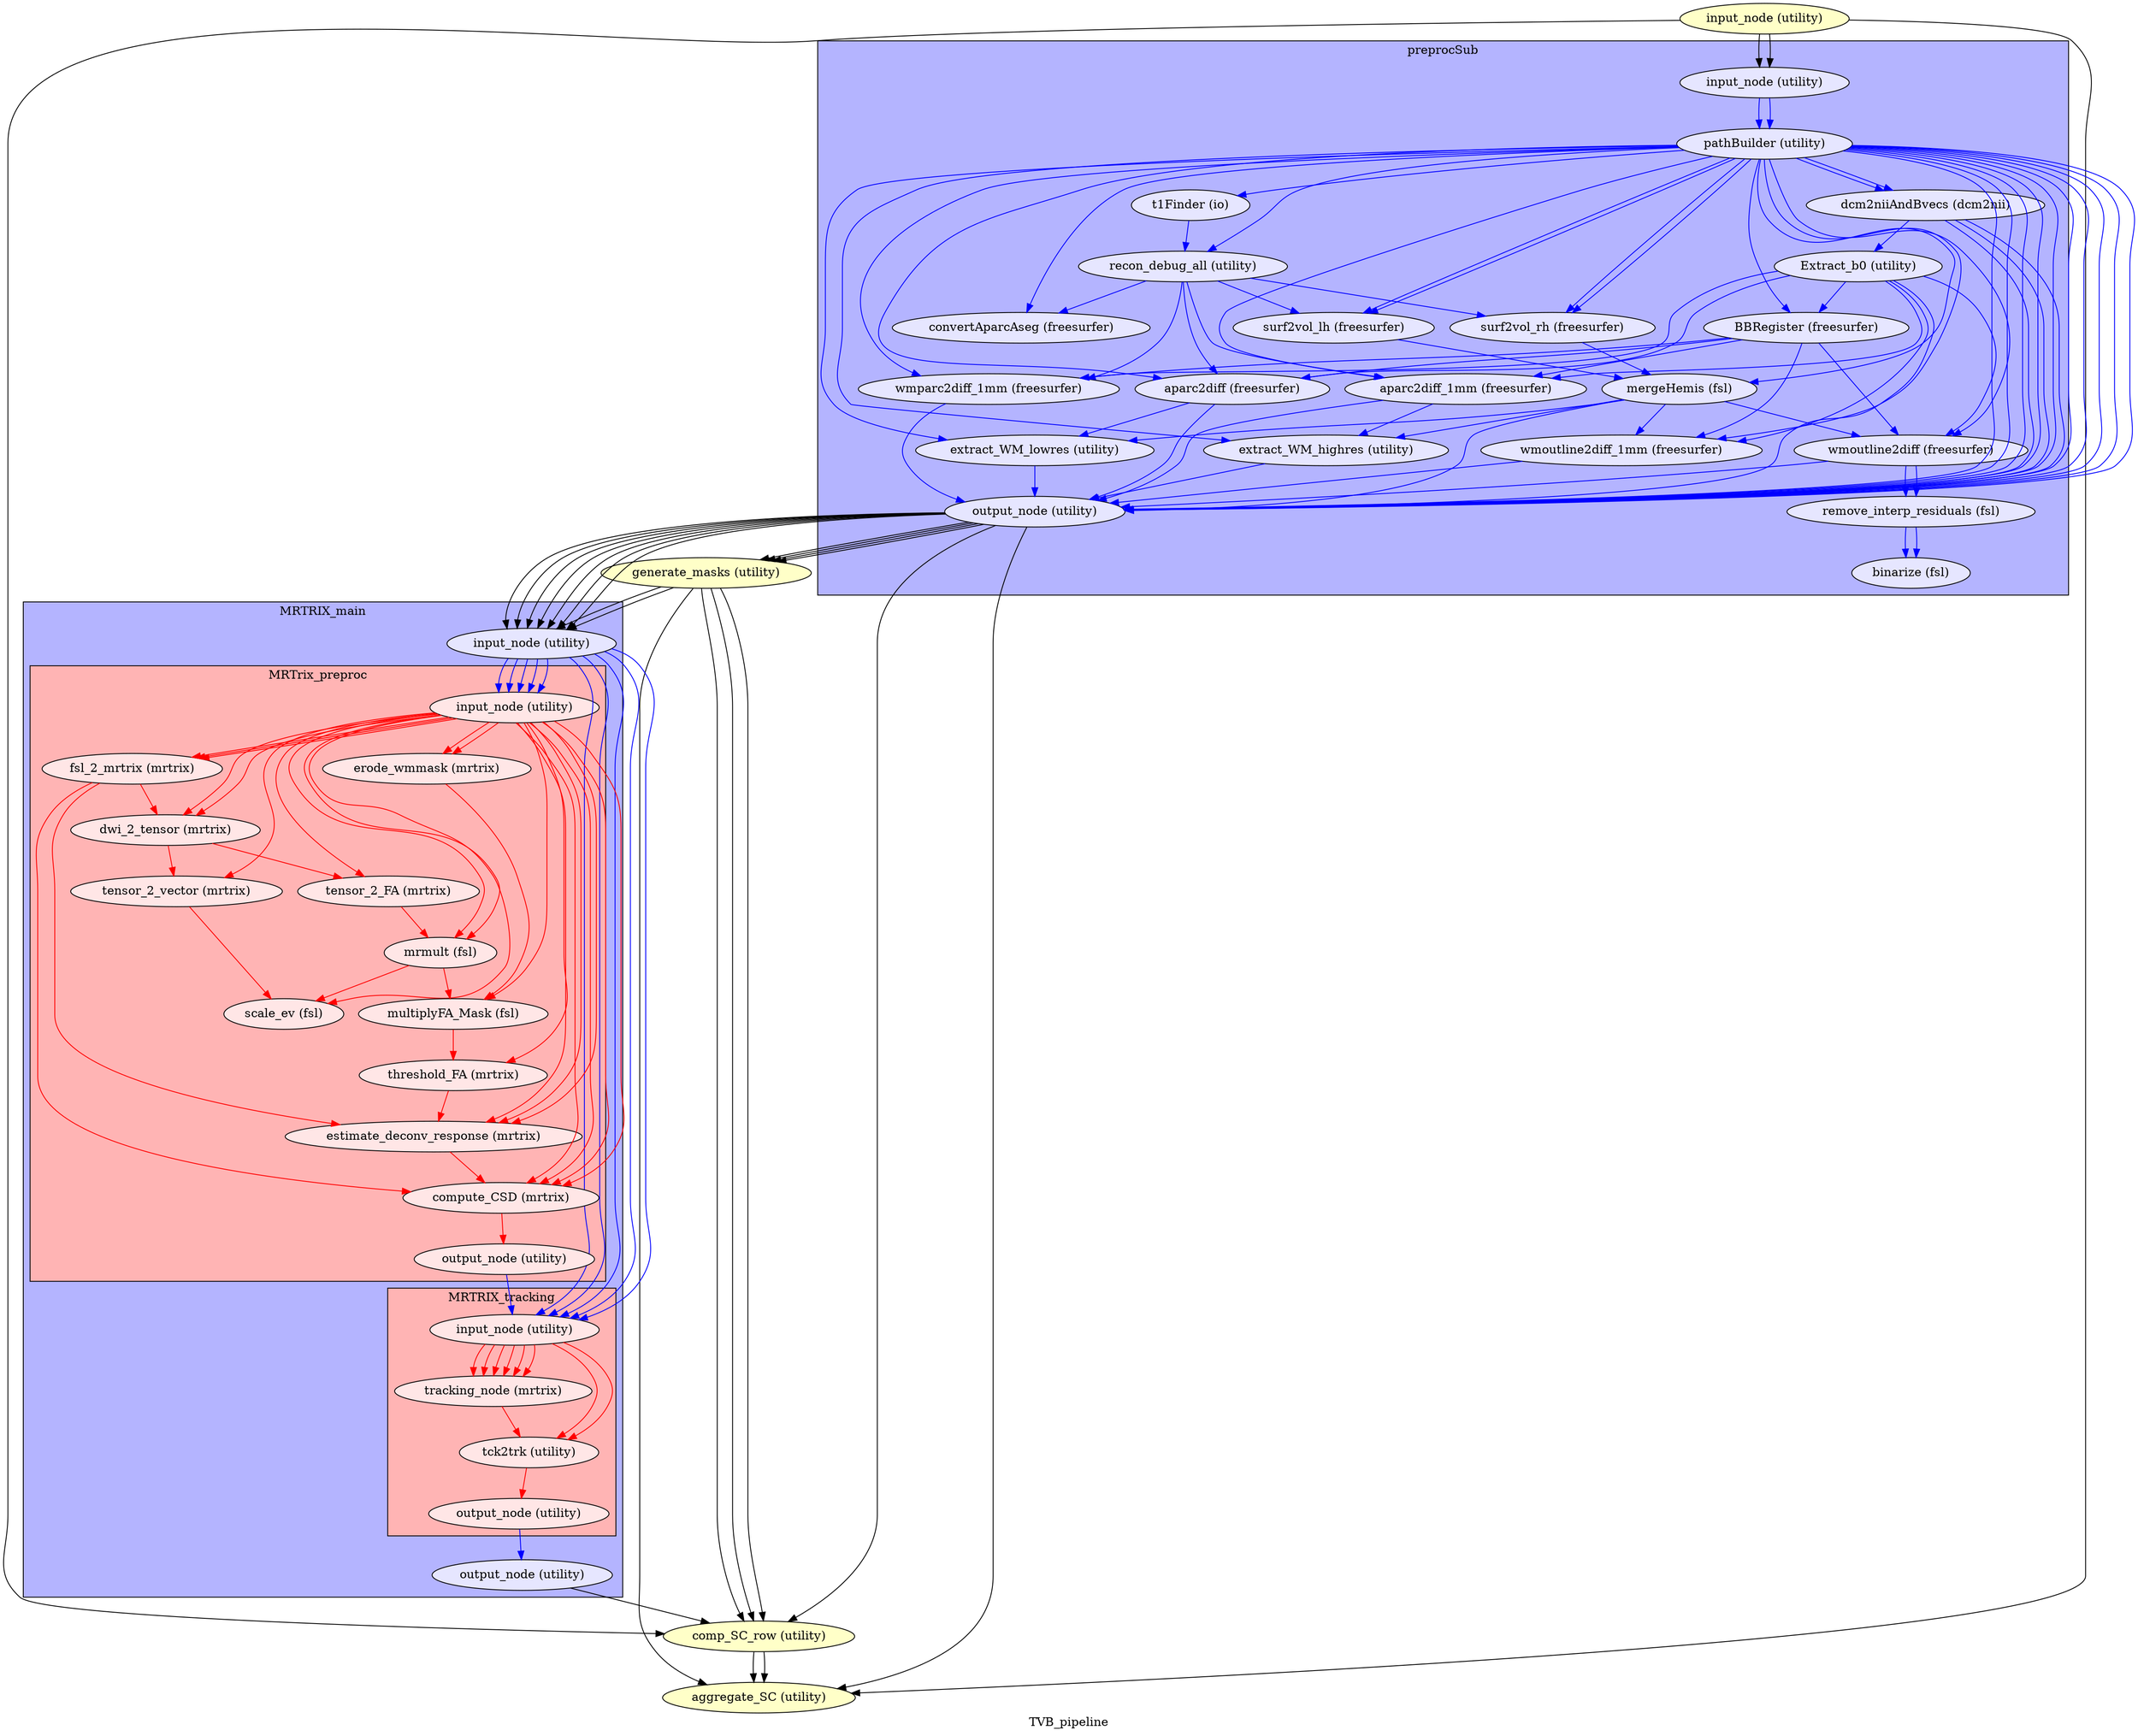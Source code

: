 digraph TVB_pipeline{
  label="TVB_pipeline";
  TVB_pipeline_input_node[label="input_node (utility)", style=filled, fillcolor="#FFFFC8"];
  TVB_pipeline_generate_masks[label="generate_masks (utility)", style=filled, fillcolor="#FFFFC8"];
  TVB_pipeline_comp_SC_row[label="comp_SC_row (utility)", style=filled, fillcolor="#FFFFC8"];
  TVB_pipeline_aggregate_SC[label="aggregate_SC (utility)", style=filled, fillcolor="#FFFFC8"];
  TVB_pipeline_input_node -> TVB_pipeline_comp_SC_row;
  TVB_pipeline_input_node -> TVB_pipeline_aggregate_SC;
  subgraph cluster_TVB_pipeline_preprocSub {
      edge [color="#0000FF"];
      style=filled;
      fillcolor="#B4B4FF";
      label="preprocSub";
    TVB_pipeline_preprocSub_input_node[label="input_node (utility)", style=filled, fillcolor="#E6E6FF"];
    TVB_pipeline_preprocSub_pathBuilder[label="pathBuilder (utility)", style=filled, fillcolor="#E6E6FF"];
    TVB_pipeline_preprocSub_t1Finder[label="t1Finder (io)", style=filled, fillcolor="#E6E6FF"];
    TVB_pipeline_preprocSub_dcm2niiAndBvecs[label="dcm2niiAndBvecs (dcm2nii)", style=filled, fillcolor="#E6E6FF"];
    TVB_pipeline_preprocSub_Extract_b0[label="Extract_b0 (utility)", style=filled, fillcolor="#E6E6FF"];
    TVB_pipeline_preprocSub_BBRegister[label="BBRegister (freesurfer)", style=filled, fillcolor="#E6E6FF"];
    TVB_pipeline_preprocSub_recon_debug_all[label="recon_debug_all (utility)", style=filled, fillcolor="#E6E6FF"];
    TVB_pipeline_preprocSub_surf2vol_lh[label="surf2vol_lh (freesurfer)", style=filled, fillcolor="#E6E6FF"];
    TVB_pipeline_preprocSub_aparc2diff_1mm[label="aparc2diff_1mm (freesurfer)", style=filled, fillcolor="#E6E6FF"];
    TVB_pipeline_preprocSub_aparc2diff[label="aparc2diff (freesurfer)", style=filled, fillcolor="#E6E6FF"];
    TVB_pipeline_preprocSub_surf2vol_rh[label="surf2vol_rh (freesurfer)", style=filled, fillcolor="#E6E6FF"];
    TVB_pipeline_preprocSub_mergeHemis[label="mergeHemis (fsl)", style=filled, fillcolor="#E6E6FF"];
    TVB_pipeline_preprocSub_extract_WM_highres[label="extract_WM_highres (utility)", style=filled, fillcolor="#E6E6FF"];
    TVB_pipeline_preprocSub_wmoutline2diff_1mm[label="wmoutline2diff_1mm (freesurfer)", style=filled, fillcolor="#E6E6FF"];
    TVB_pipeline_preprocSub_extract_WM_lowres[label="extract_WM_lowres (utility)", style=filled, fillcolor="#E6E6FF"];
    TVB_pipeline_preprocSub_wmoutline2diff[label="wmoutline2diff (freesurfer)", style=filled, fillcolor="#E6E6FF"];
    TVB_pipeline_preprocSub_remove_interp_residuals[label="remove_interp_residuals (fsl)", style=filled, fillcolor="#E6E6FF"];
    TVB_pipeline_preprocSub_binarize[label="binarize (fsl)", style=filled, fillcolor="#E6E6FF"];
    TVB_pipeline_preprocSub_wmparc2diff_1mm[label="wmparc2diff_1mm (freesurfer)", style=filled, fillcolor="#E6E6FF"];
    TVB_pipeline_preprocSub_output_node[label="output_node (utility)", style=filled, fillcolor="#E6E6FF"];
    TVB_pipeline_preprocSub_convertAparcAseg[label="convertAparcAseg (freesurfer)", style=filled, fillcolor="#E6E6FF"];
    TVB_pipeline_preprocSub_input_node -> TVB_pipeline_preprocSub_pathBuilder;
    TVB_pipeline_preprocSub_input_node -> TVB_pipeline_preprocSub_pathBuilder;
    TVB_pipeline_preprocSub_pathBuilder -> TVB_pipeline_preprocSub_convertAparcAseg;
    TVB_pipeline_preprocSub_pathBuilder -> TVB_pipeline_preprocSub_wmparc2diff_1mm;
    TVB_pipeline_preprocSub_pathBuilder -> TVB_pipeline_preprocSub_surf2vol_rh;
    TVB_pipeline_preprocSub_pathBuilder -> TVB_pipeline_preprocSub_surf2vol_rh;
    TVB_pipeline_preprocSub_pathBuilder -> TVB_pipeline_preprocSub_aparc2diff;
    TVB_pipeline_preprocSub_pathBuilder -> TVB_pipeline_preprocSub_recon_debug_all;
    TVB_pipeline_preprocSub_pathBuilder -> TVB_pipeline_preprocSub_wmoutline2diff_1mm;
    TVB_pipeline_preprocSub_pathBuilder -> TVB_pipeline_preprocSub_t1Finder;
    TVB_pipeline_preprocSub_pathBuilder -> TVB_pipeline_preprocSub_aparc2diff_1mm;
    TVB_pipeline_preprocSub_pathBuilder -> TVB_pipeline_preprocSub_output_node;
    TVB_pipeline_preprocSub_pathBuilder -> TVB_pipeline_preprocSub_output_node;
    TVB_pipeline_preprocSub_pathBuilder -> TVB_pipeline_preprocSub_output_node;
    TVB_pipeline_preprocSub_pathBuilder -> TVB_pipeline_preprocSub_output_node;
    TVB_pipeline_preprocSub_pathBuilder -> TVB_pipeline_preprocSub_output_node;
    TVB_pipeline_preprocSub_pathBuilder -> TVB_pipeline_preprocSub_output_node;
    TVB_pipeline_preprocSub_pathBuilder -> TVB_pipeline_preprocSub_output_node;
    TVB_pipeline_preprocSub_pathBuilder -> TVB_pipeline_preprocSub_output_node;
    TVB_pipeline_preprocSub_pathBuilder -> TVB_pipeline_preprocSub_output_node;
    TVB_pipeline_preprocSub_pathBuilder -> TVB_pipeline_preprocSub_output_node;
    TVB_pipeline_preprocSub_pathBuilder -> TVB_pipeline_preprocSub_BBRegister;
    TVB_pipeline_preprocSub_pathBuilder -> TVB_pipeline_preprocSub_wmoutline2diff;
    TVB_pipeline_preprocSub_pathBuilder -> TVB_pipeline_preprocSub_dcm2niiAndBvecs;
    TVB_pipeline_preprocSub_pathBuilder -> TVB_pipeline_preprocSub_dcm2niiAndBvecs;
    TVB_pipeline_preprocSub_pathBuilder -> TVB_pipeline_preprocSub_extract_WM_highres;
    TVB_pipeline_preprocSub_pathBuilder -> TVB_pipeline_preprocSub_surf2vol_lh;
    TVB_pipeline_preprocSub_pathBuilder -> TVB_pipeline_preprocSub_surf2vol_lh;
    TVB_pipeline_preprocSub_pathBuilder -> TVB_pipeline_preprocSub_extract_WM_lowres;
    TVB_pipeline_preprocSub_pathBuilder -> TVB_pipeline_preprocSub_mergeHemis;
    TVB_pipeline_preprocSub_t1Finder -> TVB_pipeline_preprocSub_recon_debug_all;
    TVB_pipeline_preprocSub_dcm2niiAndBvecs -> TVB_pipeline_preprocSub_Extract_b0;
    TVB_pipeline_preprocSub_dcm2niiAndBvecs -> TVB_pipeline_preprocSub_output_node;
    TVB_pipeline_preprocSub_dcm2niiAndBvecs -> TVB_pipeline_preprocSub_output_node;
    TVB_pipeline_preprocSub_dcm2niiAndBvecs -> TVB_pipeline_preprocSub_output_node;
    TVB_pipeline_preprocSub_Extract_b0 -> TVB_pipeline_preprocSub_wmparc2diff_1mm;
    TVB_pipeline_preprocSub_Extract_b0 -> TVB_pipeline_preprocSub_aparc2diff;
    TVB_pipeline_preprocSub_Extract_b0 -> TVB_pipeline_preprocSub_output_node;
    TVB_pipeline_preprocSub_Extract_b0 -> TVB_pipeline_preprocSub_aparc2diff_1mm;
    TVB_pipeline_preprocSub_Extract_b0 -> TVB_pipeline_preprocSub_wmoutline2diff_1mm;
    TVB_pipeline_preprocSub_Extract_b0 -> TVB_pipeline_preprocSub_wmoutline2diff;
    TVB_pipeline_preprocSub_Extract_b0 -> TVB_pipeline_preprocSub_BBRegister;
    TVB_pipeline_preprocSub_BBRegister -> TVB_pipeline_preprocSub_aparc2diff;
    TVB_pipeline_preprocSub_BBRegister -> TVB_pipeline_preprocSub_wmparc2diff_1mm;
    TVB_pipeline_preprocSub_BBRegister -> TVB_pipeline_preprocSub_aparc2diff_1mm;
    TVB_pipeline_preprocSub_BBRegister -> TVB_pipeline_preprocSub_wmoutline2diff_1mm;
    TVB_pipeline_preprocSub_BBRegister -> TVB_pipeline_preprocSub_wmoutline2diff;
    TVB_pipeline_preprocSub_recon_debug_all -> TVB_pipeline_preprocSub_convertAparcAseg;
    TVB_pipeline_preprocSub_recon_debug_all -> TVB_pipeline_preprocSub_surf2vol_rh;
    TVB_pipeline_preprocSub_recon_debug_all -> TVB_pipeline_preprocSub_wmparc2diff_1mm;
    TVB_pipeline_preprocSub_recon_debug_all -> TVB_pipeline_preprocSub_surf2vol_lh;
    TVB_pipeline_preprocSub_recon_debug_all -> TVB_pipeline_preprocSub_aparc2diff_1mm;
    TVB_pipeline_preprocSub_recon_debug_all -> TVB_pipeline_preprocSub_aparc2diff;
    TVB_pipeline_preprocSub_surf2vol_lh -> TVB_pipeline_preprocSub_mergeHemis;
    TVB_pipeline_preprocSub_aparc2diff_1mm -> TVB_pipeline_preprocSub_extract_WM_highres;
    TVB_pipeline_preprocSub_aparc2diff_1mm -> TVB_pipeline_preprocSub_output_node;
    TVB_pipeline_preprocSub_aparc2diff -> TVB_pipeline_preprocSub_extract_WM_lowres;
    TVB_pipeline_preprocSub_aparc2diff -> TVB_pipeline_preprocSub_output_node;
    TVB_pipeline_preprocSub_surf2vol_rh -> TVB_pipeline_preprocSub_mergeHemis;
    TVB_pipeline_preprocSub_mergeHemis -> TVB_pipeline_preprocSub_extract_WM_highres;
    TVB_pipeline_preprocSub_mergeHemis -> TVB_pipeline_preprocSub_output_node;
    TVB_pipeline_preprocSub_mergeHemis -> TVB_pipeline_preprocSub_wmoutline2diff_1mm;
    TVB_pipeline_preprocSub_mergeHemis -> TVB_pipeline_preprocSub_extract_WM_lowres;
    TVB_pipeline_preprocSub_mergeHemis -> TVB_pipeline_preprocSub_wmoutline2diff;
    TVB_pipeline_preprocSub_extract_WM_highres -> TVB_pipeline_preprocSub_output_node;
    TVB_pipeline_preprocSub_wmoutline2diff_1mm -> TVB_pipeline_preprocSub_output_node;
    TVB_pipeline_preprocSub_extract_WM_lowres -> TVB_pipeline_preprocSub_output_node;
    TVB_pipeline_preprocSub_wmoutline2diff -> TVB_pipeline_preprocSub_remove_interp_residuals;
    TVB_pipeline_preprocSub_wmoutline2diff -> TVB_pipeline_preprocSub_remove_interp_residuals;
    TVB_pipeline_preprocSub_wmoutline2diff -> TVB_pipeline_preprocSub_output_node;
    TVB_pipeline_preprocSub_remove_interp_residuals -> TVB_pipeline_preprocSub_binarize;
    TVB_pipeline_preprocSub_remove_interp_residuals -> TVB_pipeline_preprocSub_binarize;
    TVB_pipeline_preprocSub_wmparc2diff_1mm -> TVB_pipeline_preprocSub_output_node;
  }
  TVB_pipeline_generate_masks -> TVB_pipeline_aggregate_SC;
  TVB_pipeline_generate_masks -> TVB_pipeline_comp_SC_row;
  TVB_pipeline_generate_masks -> TVB_pipeline_comp_SC_row;
  TVB_pipeline_generate_masks -> TVB_pipeline_comp_SC_row;
  subgraph cluster_TVB_pipeline_MRTRIX_main {
      edge [color="#0000FF"];
      style=filled;
      fillcolor="#B4B4FF";
      label="MRTRIX_main";
    TVB_pipeline_MRTRIX_main_input_node[label="input_node (utility)", style=filled, fillcolor="#E6E6FF"];
    TVB_pipeline_MRTRIX_main_output_node[label="output_node (utility)", style=filled, fillcolor="#E6E6FF"];
    subgraph cluster_TVB_pipeline_MRTRIX_main_MRTrix_preproc {
            edge [color="#FF0000"];
            style=filled;
            fillcolor="#FFB4B4";
            label="MRTrix_preproc";
        TVB_pipeline_MRTRIX_main_MRTrix_preproc_input_node[label="input_node (utility)", style=filled, fillcolor="#FFE6E6"];
        TVB_pipeline_MRTRIX_main_MRTrix_preproc_fsl_2_mrtrix[label="fsl_2_mrtrix (mrtrix)", style=filled, fillcolor="#FFE6E6"];
        TVB_pipeline_MRTRIX_main_MRTrix_preproc_dwi_2_tensor[label="dwi_2_tensor (mrtrix)", style=filled, fillcolor="#FFE6E6"];
        TVB_pipeline_MRTRIX_main_MRTrix_preproc_tensor_2_vector[label="tensor_2_vector (mrtrix)", style=filled, fillcolor="#FFE6E6"];
        TVB_pipeline_MRTRIX_main_MRTrix_preproc_tensor_2_FA[label="tensor_2_FA (mrtrix)", style=filled, fillcolor="#FFE6E6"];
        TVB_pipeline_MRTRIX_main_MRTrix_preproc_mrmult[label="mrmult (fsl)", style=filled, fillcolor="#FFE6E6"];
        TVB_pipeline_MRTRIX_main_MRTrix_preproc_scale_ev[label="scale_ev (fsl)", style=filled, fillcolor="#FFE6E6"];
        TVB_pipeline_MRTRIX_main_MRTrix_preproc_erode_wmmask[label="erode_wmmask (mrtrix)", style=filled, fillcolor="#FFE6E6"];
        TVB_pipeline_MRTRIX_main_MRTrix_preproc_multiplyFA_Mask[label="multiplyFA_Mask (fsl)", style=filled, fillcolor="#FFE6E6"];
        TVB_pipeline_MRTRIX_main_MRTrix_preproc_threshold_FA[label="threshold_FA (mrtrix)", style=filled, fillcolor="#FFE6E6"];
        TVB_pipeline_MRTRIX_main_MRTrix_preproc_estimate_deconv_response[label="estimate_deconv_response (mrtrix)", style=filled, fillcolor="#FFE6E6"];
        TVB_pipeline_MRTRIX_main_MRTrix_preproc_compute_CSD[label="compute_CSD (mrtrix)", style=filled, fillcolor="#FFE6E6"];
        TVB_pipeline_MRTRIX_main_MRTrix_preproc_output_node[label="output_node (utility)", style=filled, fillcolor="#FFE6E6"];
        TVB_pipeline_MRTRIX_main_MRTrix_preproc_input_node -> TVB_pipeline_MRTRIX_main_MRTrix_preproc_multiplyFA_Mask;
        TVB_pipeline_MRTRIX_main_MRTrix_preproc_input_node -> TVB_pipeline_MRTRIX_main_MRTrix_preproc_threshold_FA;
        TVB_pipeline_MRTRIX_main_MRTrix_preproc_input_node -> TVB_pipeline_MRTRIX_main_MRTrix_preproc_erode_wmmask;
        TVB_pipeline_MRTRIX_main_MRTrix_preproc_input_node -> TVB_pipeline_MRTRIX_main_MRTrix_preproc_erode_wmmask;
        TVB_pipeline_MRTRIX_main_MRTrix_preproc_input_node -> TVB_pipeline_MRTRIX_main_MRTrix_preproc_estimate_deconv_response;
        TVB_pipeline_MRTRIX_main_MRTrix_preproc_input_node -> TVB_pipeline_MRTRIX_main_MRTrix_preproc_estimate_deconv_response;
        TVB_pipeline_MRTRIX_main_MRTrix_preproc_input_node -> TVB_pipeline_MRTRIX_main_MRTrix_preproc_estimate_deconv_response;
        TVB_pipeline_MRTRIX_main_MRTrix_preproc_input_node -> TVB_pipeline_MRTRIX_main_MRTrix_preproc_mrmult;
        TVB_pipeline_MRTRIX_main_MRTrix_preproc_input_node -> TVB_pipeline_MRTRIX_main_MRTrix_preproc_mrmult;
        TVB_pipeline_MRTRIX_main_MRTrix_preproc_input_node -> TVB_pipeline_MRTRIX_main_MRTrix_preproc_dwi_2_tensor;
        TVB_pipeline_MRTRIX_main_MRTrix_preproc_input_node -> TVB_pipeline_MRTRIX_main_MRTrix_preproc_dwi_2_tensor;
        TVB_pipeline_MRTRIX_main_MRTrix_preproc_input_node -> TVB_pipeline_MRTRIX_main_MRTrix_preproc_fsl_2_mrtrix;
        TVB_pipeline_MRTRIX_main_MRTrix_preproc_input_node -> TVB_pipeline_MRTRIX_main_MRTrix_preproc_fsl_2_mrtrix;
        TVB_pipeline_MRTRIX_main_MRTrix_preproc_input_node -> TVB_pipeline_MRTRIX_main_MRTrix_preproc_fsl_2_mrtrix;
        TVB_pipeline_MRTRIX_main_MRTrix_preproc_input_node -> TVB_pipeline_MRTRIX_main_MRTrix_preproc_scale_ev;
        TVB_pipeline_MRTRIX_main_MRTrix_preproc_input_node -> TVB_pipeline_MRTRIX_main_MRTrix_preproc_compute_CSD;
        TVB_pipeline_MRTRIX_main_MRTrix_preproc_input_node -> TVB_pipeline_MRTRIX_main_MRTrix_preproc_compute_CSD;
        TVB_pipeline_MRTRIX_main_MRTrix_preproc_input_node -> TVB_pipeline_MRTRIX_main_MRTrix_preproc_compute_CSD;
        TVB_pipeline_MRTRIX_main_MRTrix_preproc_input_node -> TVB_pipeline_MRTRIX_main_MRTrix_preproc_compute_CSD;
        TVB_pipeline_MRTRIX_main_MRTrix_preproc_input_node -> TVB_pipeline_MRTRIX_main_MRTrix_preproc_tensor_2_vector;
        TVB_pipeline_MRTRIX_main_MRTrix_preproc_input_node -> TVB_pipeline_MRTRIX_main_MRTrix_preproc_tensor_2_FA;
        TVB_pipeline_MRTRIX_main_MRTrix_preproc_fsl_2_mrtrix -> TVB_pipeline_MRTRIX_main_MRTrix_preproc_compute_CSD;
        TVB_pipeline_MRTRIX_main_MRTrix_preproc_fsl_2_mrtrix -> TVB_pipeline_MRTRIX_main_MRTrix_preproc_dwi_2_tensor;
        TVB_pipeline_MRTRIX_main_MRTrix_preproc_fsl_2_mrtrix -> TVB_pipeline_MRTRIX_main_MRTrix_preproc_estimate_deconv_response;
        TVB_pipeline_MRTRIX_main_MRTrix_preproc_dwi_2_tensor -> TVB_pipeline_MRTRIX_main_MRTrix_preproc_tensor_2_FA;
        TVB_pipeline_MRTRIX_main_MRTrix_preproc_dwi_2_tensor -> TVB_pipeline_MRTRIX_main_MRTrix_preproc_tensor_2_vector;
        TVB_pipeline_MRTRIX_main_MRTrix_preproc_tensor_2_vector -> TVB_pipeline_MRTRIX_main_MRTrix_preproc_scale_ev;
        TVB_pipeline_MRTRIX_main_MRTrix_preproc_tensor_2_FA -> TVB_pipeline_MRTRIX_main_MRTrix_preproc_mrmult;
        TVB_pipeline_MRTRIX_main_MRTrix_preproc_mrmult -> TVB_pipeline_MRTRIX_main_MRTrix_preproc_scale_ev;
        TVB_pipeline_MRTRIX_main_MRTrix_preproc_mrmult -> TVB_pipeline_MRTRIX_main_MRTrix_preproc_multiplyFA_Mask;
        TVB_pipeline_MRTRIX_main_MRTrix_preproc_erode_wmmask -> TVB_pipeline_MRTRIX_main_MRTrix_preproc_multiplyFA_Mask;
        TVB_pipeline_MRTRIX_main_MRTrix_preproc_multiplyFA_Mask -> TVB_pipeline_MRTRIX_main_MRTrix_preproc_threshold_FA;
        TVB_pipeline_MRTRIX_main_MRTrix_preproc_threshold_FA -> TVB_pipeline_MRTRIX_main_MRTrix_preproc_estimate_deconv_response;
        TVB_pipeline_MRTRIX_main_MRTrix_preproc_estimate_deconv_response -> TVB_pipeline_MRTRIX_main_MRTrix_preproc_compute_CSD;
        TVB_pipeline_MRTRIX_main_MRTrix_preproc_compute_CSD -> TVB_pipeline_MRTRIX_main_MRTrix_preproc_output_node;
    }
    subgraph cluster_TVB_pipeline_MRTRIX_main_MRTRIX_tracking {
            edge [color="#FF0000"];
            style=filled;
            fillcolor="#FFB4B4";
            label="MRTRIX_tracking";
        TVB_pipeline_MRTRIX_main_MRTRIX_tracking_input_node[label="input_node (utility)", style=filled, fillcolor="#FFE6E6"];
        TVB_pipeline_MRTRIX_main_MRTRIX_tracking_tracking_node[label="tracking_node (mrtrix)", style=filled, fillcolor="#FFE6E6"];
        TVB_pipeline_MRTRIX_main_MRTRIX_tracking_tck2trk[label="tck2trk (utility)", style=filled, fillcolor="#FFE6E6"];
        TVB_pipeline_MRTRIX_main_MRTRIX_tracking_output_node[label="output_node (utility)", style=filled, fillcolor="#FFE6E6"];
        TVB_pipeline_MRTRIX_main_MRTRIX_tracking_input_node -> TVB_pipeline_MRTRIX_main_MRTRIX_tracking_tracking_node;
        TVB_pipeline_MRTRIX_main_MRTRIX_tracking_input_node -> TVB_pipeline_MRTRIX_main_MRTRIX_tracking_tracking_node;
        TVB_pipeline_MRTRIX_main_MRTRIX_tracking_input_node -> TVB_pipeline_MRTRIX_main_MRTRIX_tracking_tracking_node;
        TVB_pipeline_MRTRIX_main_MRTRIX_tracking_input_node -> TVB_pipeline_MRTRIX_main_MRTRIX_tracking_tracking_node;
        TVB_pipeline_MRTRIX_main_MRTRIX_tracking_input_node -> TVB_pipeline_MRTRIX_main_MRTRIX_tracking_tracking_node;
        TVB_pipeline_MRTRIX_main_MRTRIX_tracking_input_node -> TVB_pipeline_MRTRIX_main_MRTRIX_tracking_tracking_node;
        TVB_pipeline_MRTRIX_main_MRTRIX_tracking_input_node -> TVB_pipeline_MRTRIX_main_MRTRIX_tracking_tck2trk;
        TVB_pipeline_MRTRIX_main_MRTRIX_tracking_input_node -> TVB_pipeline_MRTRIX_main_MRTRIX_tracking_tck2trk;
        TVB_pipeline_MRTRIX_main_MRTRIX_tracking_tracking_node -> TVB_pipeline_MRTRIX_main_MRTRIX_tracking_tck2trk;
        TVB_pipeline_MRTRIX_main_MRTRIX_tracking_tck2trk -> TVB_pipeline_MRTRIX_main_MRTRIX_tracking_output_node;
    }
    TVB_pipeline_MRTRIX_main_input_node -> TVB_pipeline_MRTRIX_main_MRTrix_preproc_input_node;
    TVB_pipeline_MRTRIX_main_input_node -> TVB_pipeline_MRTRIX_main_MRTrix_preproc_input_node;
    TVB_pipeline_MRTRIX_main_input_node -> TVB_pipeline_MRTRIX_main_MRTrix_preproc_input_node;
    TVB_pipeline_MRTRIX_main_input_node -> TVB_pipeline_MRTRIX_main_MRTrix_preproc_input_node;
    TVB_pipeline_MRTRIX_main_input_node -> TVB_pipeline_MRTRIX_main_MRTrix_preproc_input_node;
    TVB_pipeline_MRTRIX_main_input_node -> TVB_pipeline_MRTRIX_main_MRTRIX_tracking_input_node;
    TVB_pipeline_MRTRIX_main_input_node -> TVB_pipeline_MRTRIX_main_MRTRIX_tracking_input_node;
    TVB_pipeline_MRTRIX_main_input_node -> TVB_pipeline_MRTRIX_main_MRTRIX_tracking_input_node;
    TVB_pipeline_MRTRIX_main_input_node -> TVB_pipeline_MRTRIX_main_MRTRIX_tracking_input_node;
    TVB_pipeline_MRTRIX_main_input_node -> TVB_pipeline_MRTRIX_main_MRTRIX_tracking_input_node;
    TVB_pipeline_MRTRIX_main_MRTRIX_tracking_output_node -> TVB_pipeline_MRTRIX_main_output_node;
    TVB_pipeline_MRTRIX_main_MRTrix_preproc_output_node -> TVB_pipeline_MRTRIX_main_MRTRIX_tracking_input_node;
  }
  TVB_pipeline_comp_SC_row -> TVB_pipeline_aggregate_SC;
  TVB_pipeline_comp_SC_row -> TVB_pipeline_aggregate_SC;
  TVB_pipeline_preprocSub_output_node -> TVB_pipeline_generate_masks;
  TVB_pipeline_preprocSub_output_node -> TVB_pipeline_generate_masks;
  TVB_pipeline_preprocSub_output_node -> TVB_pipeline_generate_masks;
  TVB_pipeline_preprocSub_output_node -> TVB_pipeline_generate_masks;
  TVB_pipeline_preprocSub_output_node -> TVB_pipeline_aggregate_SC;
  TVB_pipeline_preprocSub_output_node -> TVB_pipeline_MRTRIX_main_input_node;
  TVB_pipeline_preprocSub_output_node -> TVB_pipeline_MRTRIX_main_input_node;
  TVB_pipeline_preprocSub_output_node -> TVB_pipeline_MRTRIX_main_input_node;
  TVB_pipeline_preprocSub_output_node -> TVB_pipeline_MRTRIX_main_input_node;
  TVB_pipeline_preprocSub_output_node -> TVB_pipeline_MRTRIX_main_input_node;
  TVB_pipeline_preprocSub_output_node -> TVB_pipeline_MRTRIX_main_input_node;
  TVB_pipeline_preprocSub_output_node -> TVB_pipeline_MRTRIX_main_input_node;
  TVB_pipeline_preprocSub_output_node -> TVB_pipeline_comp_SC_row;
  TVB_pipeline_input_node -> TVB_pipeline_preprocSub_input_node;
  TVB_pipeline_input_node -> TVB_pipeline_preprocSub_input_node;
  TVB_pipeline_generate_masks -> TVB_pipeline_MRTRIX_main_input_node;
  TVB_pipeline_generate_masks -> TVB_pipeline_MRTRIX_main_input_node;
  TVB_pipeline_MRTRIX_main_output_node -> TVB_pipeline_comp_SC_row;
}
